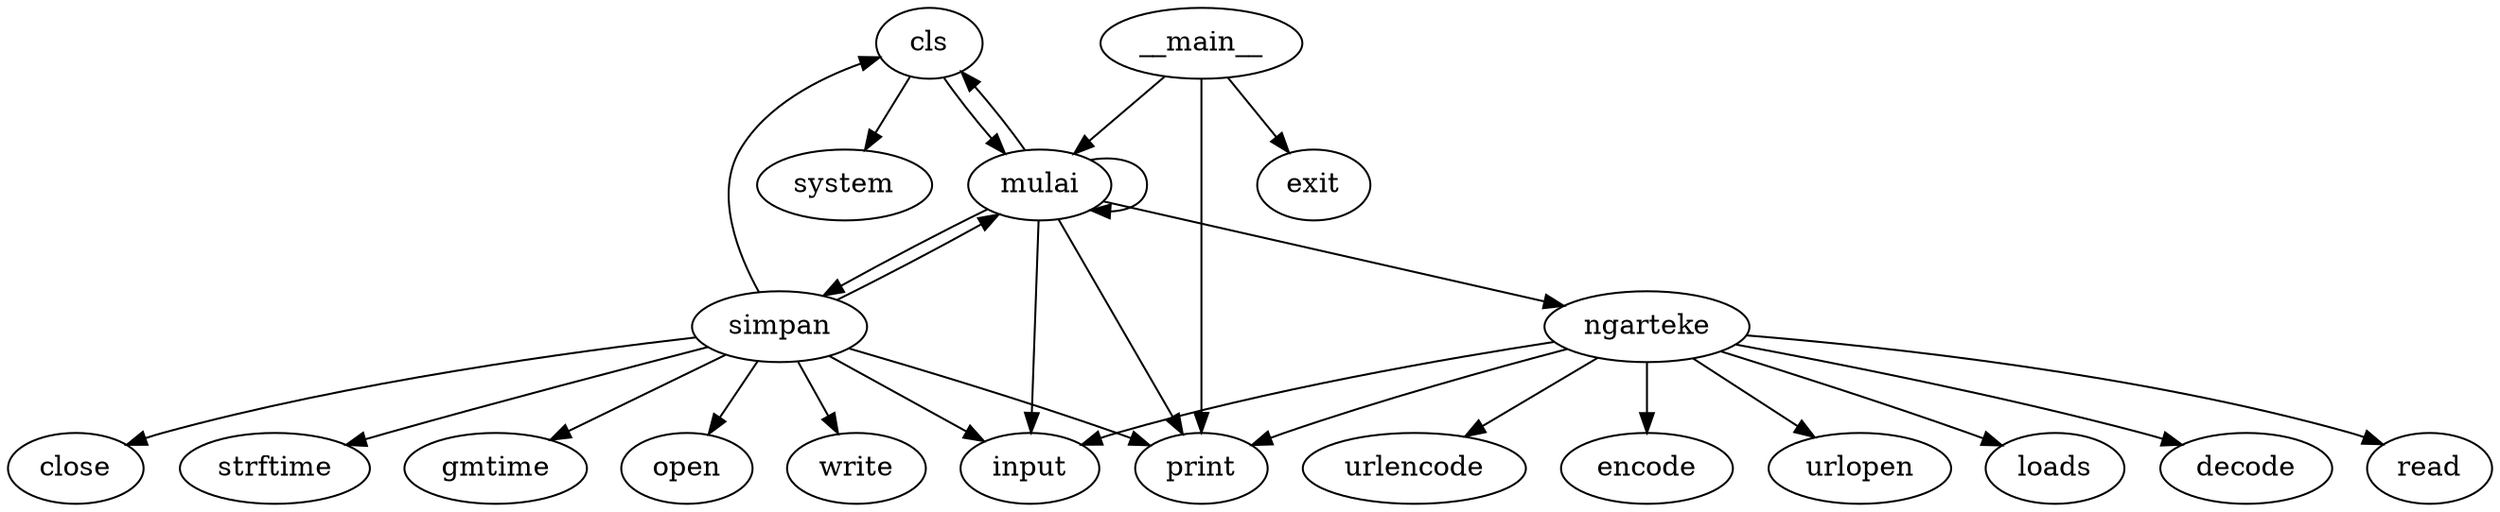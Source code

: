 digraph  {
cls;
system;
mulai;
simpan;
strftime;
gmtime;
open;
write;
close;
print;
input;
ngarteke;
urlencode;
encode;
urlopen;
loads;
decode;
read;
__main__;
exit;
cls -> system;
cls -> mulai;
mulai -> print;
mulai -> input;
mulai -> ngarteke;
mulai -> simpan;
mulai -> cls;
mulai -> mulai;
simpan -> strftime;
simpan -> gmtime;
simpan -> open;
simpan -> write;
simpan -> close;
simpan -> print;
simpan -> input;
simpan -> cls;
simpan -> mulai;
ngarteke -> input;
ngarteke -> print;
ngarteke -> urlencode;
ngarteke -> encode;
ngarteke -> urlopen;
ngarteke -> loads;
ngarteke -> decode;
ngarteke -> read;
__main__ -> mulai;
__main__ -> print;
__main__ -> exit;
}
